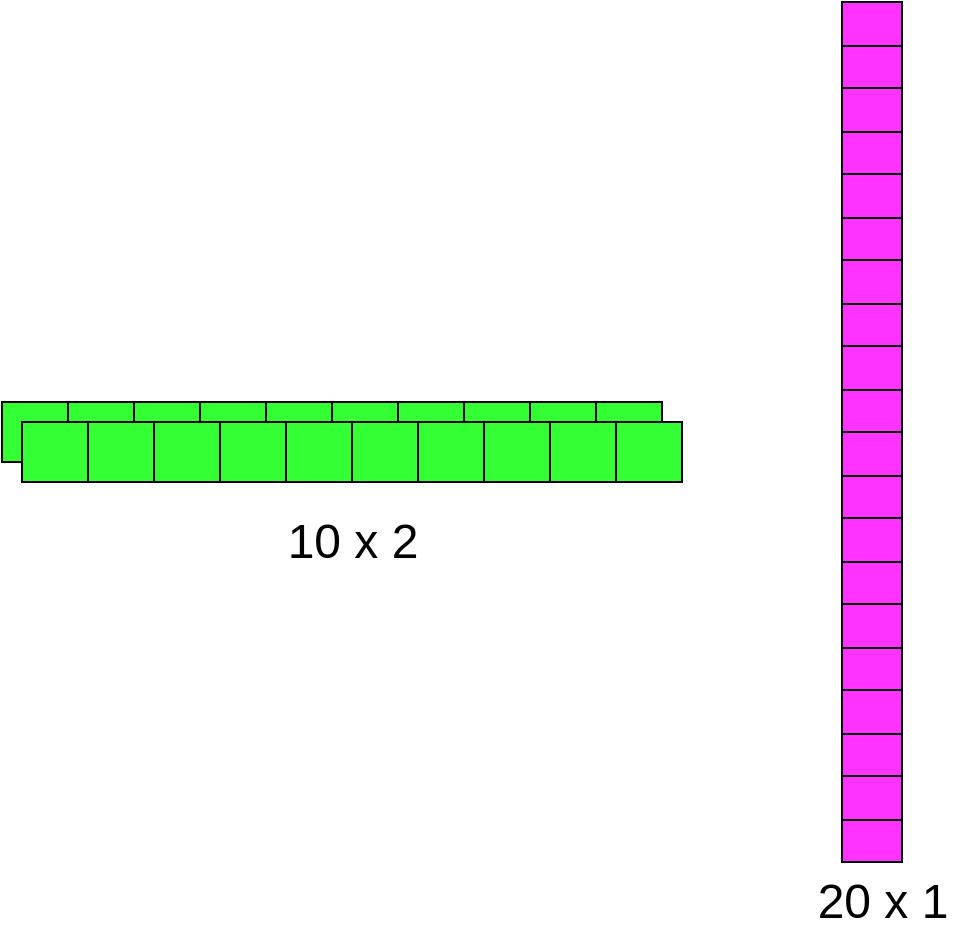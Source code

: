 <mxfile version="15.2.7" type="github">
  <diagram id="SiCBYRlz1QdPVOhYgaYO" name="Page-1">
    <mxGraphModel dx="782" dy="468" grid="1" gridSize="10" guides="1" tooltips="1" connect="1" arrows="1" fold="1" page="1" pageScale="1" pageWidth="850" pageHeight="1100" math="0" shadow="0">
      <root>
        <mxCell id="0" />
        <mxCell id="1" parent="0" />
        <mxCell id="XmuW-lEJRTjj13B01Bnz-1" value="" style="shape=table;startSize=0;container=1;collapsible=0;childLayout=tableLayout;fillColor=#33FF33;" vertex="1" parent="1">
          <mxGeometry x="80" y="340" width="330" height="30" as="geometry" />
        </mxCell>
        <mxCell id="XmuW-lEJRTjj13B01Bnz-2" value="" style="shape=partialRectangle;collapsible=0;dropTarget=0;pointerEvents=0;fillColor=none;top=0;left=0;bottom=0;right=0;points=[[0,0.5],[1,0.5]];portConstraint=eastwest;" vertex="1" parent="XmuW-lEJRTjj13B01Bnz-1">
          <mxGeometry width="330" height="30" as="geometry" />
        </mxCell>
        <mxCell id="XmuW-lEJRTjj13B01Bnz-3" value="" style="shape=partialRectangle;html=1;whiteSpace=wrap;connectable=0;overflow=hidden;fillColor=none;top=0;left=0;bottom=0;right=0;pointerEvents=1;" vertex="1" parent="XmuW-lEJRTjj13B01Bnz-2">
          <mxGeometry width="33" height="30" as="geometry" />
        </mxCell>
        <mxCell id="XmuW-lEJRTjj13B01Bnz-4" value="" style="shape=partialRectangle;html=1;whiteSpace=wrap;connectable=0;overflow=hidden;fillColor=none;top=0;left=0;bottom=0;right=0;pointerEvents=1;" vertex="1" parent="XmuW-lEJRTjj13B01Bnz-2">
          <mxGeometry x="33" width="33" height="30" as="geometry" />
        </mxCell>
        <mxCell id="XmuW-lEJRTjj13B01Bnz-5" value="" style="shape=partialRectangle;html=1;whiteSpace=wrap;connectable=0;overflow=hidden;fillColor=none;top=0;left=0;bottom=0;right=0;pointerEvents=1;" vertex="1" parent="XmuW-lEJRTjj13B01Bnz-2">
          <mxGeometry x="66" width="33" height="30" as="geometry" />
        </mxCell>
        <mxCell id="XmuW-lEJRTjj13B01Bnz-6" value="" style="shape=partialRectangle;html=1;whiteSpace=wrap;connectable=0;overflow=hidden;fillColor=none;top=0;left=0;bottom=0;right=0;pointerEvents=1;" vertex="1" parent="XmuW-lEJRTjj13B01Bnz-2">
          <mxGeometry x="99" width="33" height="30" as="geometry" />
        </mxCell>
        <mxCell id="XmuW-lEJRTjj13B01Bnz-7" value="" style="shape=partialRectangle;html=1;whiteSpace=wrap;connectable=0;overflow=hidden;fillColor=none;top=0;left=0;bottom=0;right=0;pointerEvents=1;" vertex="1" parent="XmuW-lEJRTjj13B01Bnz-2">
          <mxGeometry x="132" width="33" height="30" as="geometry" />
        </mxCell>
        <mxCell id="XmuW-lEJRTjj13B01Bnz-8" value="" style="shape=partialRectangle;html=1;whiteSpace=wrap;connectable=0;overflow=hidden;fillColor=none;top=0;left=0;bottom=0;right=0;pointerEvents=1;" vertex="1" parent="XmuW-lEJRTjj13B01Bnz-2">
          <mxGeometry x="165" width="33" height="30" as="geometry" />
        </mxCell>
        <mxCell id="XmuW-lEJRTjj13B01Bnz-9" value="" style="shape=partialRectangle;html=1;whiteSpace=wrap;connectable=0;overflow=hidden;fillColor=none;top=0;left=0;bottom=0;right=0;pointerEvents=1;" vertex="1" parent="XmuW-lEJRTjj13B01Bnz-2">
          <mxGeometry x="198" width="33" height="30" as="geometry" />
        </mxCell>
        <mxCell id="XmuW-lEJRTjj13B01Bnz-10" value="" style="shape=partialRectangle;html=1;whiteSpace=wrap;connectable=0;overflow=hidden;fillColor=none;top=0;left=0;bottom=0;right=0;pointerEvents=1;" vertex="1" parent="XmuW-lEJRTjj13B01Bnz-2">
          <mxGeometry x="231" width="33" height="30" as="geometry" />
        </mxCell>
        <mxCell id="XmuW-lEJRTjj13B01Bnz-11" value="" style="shape=partialRectangle;html=1;whiteSpace=wrap;connectable=0;overflow=hidden;fillColor=none;top=0;left=0;bottom=0;right=0;pointerEvents=1;" vertex="1" parent="XmuW-lEJRTjj13B01Bnz-2">
          <mxGeometry x="264" width="33" height="30" as="geometry" />
        </mxCell>
        <mxCell id="XmuW-lEJRTjj13B01Bnz-12" value="" style="shape=partialRectangle;html=1;whiteSpace=wrap;connectable=0;overflow=hidden;fillColor=none;top=0;left=0;bottom=0;right=0;pointerEvents=1;" vertex="1" parent="XmuW-lEJRTjj13B01Bnz-2">
          <mxGeometry x="297" width="33" height="30" as="geometry" />
        </mxCell>
        <mxCell id="XmuW-lEJRTjj13B01Bnz-193" value="" style="shape=table;startSize=0;container=1;collapsible=0;childLayout=tableLayout;fillColor=#FF33FF;" vertex="1" parent="1">
          <mxGeometry x="500" y="140" width="30" height="430" as="geometry" />
        </mxCell>
        <mxCell id="XmuW-lEJRTjj13B01Bnz-194" value="" style="shape=partialRectangle;collapsible=0;dropTarget=0;pointerEvents=0;fillColor=none;top=0;left=0;bottom=0;right=0;points=[[0,0.5],[1,0.5]];portConstraint=eastwest;" vertex="1" parent="XmuW-lEJRTjj13B01Bnz-193">
          <mxGeometry width="30" height="22" as="geometry" />
        </mxCell>
        <mxCell id="XmuW-lEJRTjj13B01Bnz-195" value="" style="shape=partialRectangle;html=1;whiteSpace=wrap;connectable=0;overflow=hidden;fillColor=none;top=0;left=0;bottom=0;right=0;pointerEvents=1;" vertex="1" parent="XmuW-lEJRTjj13B01Bnz-194">
          <mxGeometry width="30" height="22" as="geometry" />
        </mxCell>
        <mxCell id="XmuW-lEJRTjj13B01Bnz-196" value="" style="shape=partialRectangle;collapsible=0;dropTarget=0;pointerEvents=0;fillColor=none;top=0;left=0;bottom=0;right=0;points=[[0,0.5],[1,0.5]];portConstraint=eastwest;" vertex="1" parent="XmuW-lEJRTjj13B01Bnz-193">
          <mxGeometry y="22" width="30" height="21" as="geometry" />
        </mxCell>
        <mxCell id="XmuW-lEJRTjj13B01Bnz-197" value="" style="shape=partialRectangle;html=1;whiteSpace=wrap;connectable=0;overflow=hidden;fillColor=none;top=0;left=0;bottom=0;right=0;pointerEvents=1;" vertex="1" parent="XmuW-lEJRTjj13B01Bnz-196">
          <mxGeometry width="30" height="21" as="geometry" />
        </mxCell>
        <mxCell id="XmuW-lEJRTjj13B01Bnz-198" value="" style="shape=partialRectangle;collapsible=0;dropTarget=0;pointerEvents=0;fillColor=none;top=0;left=0;bottom=0;right=0;points=[[0,0.5],[1,0.5]];portConstraint=eastwest;" vertex="1" parent="XmuW-lEJRTjj13B01Bnz-193">
          <mxGeometry y="43" width="30" height="22" as="geometry" />
        </mxCell>
        <mxCell id="XmuW-lEJRTjj13B01Bnz-199" value="" style="shape=partialRectangle;html=1;whiteSpace=wrap;connectable=0;overflow=hidden;fillColor=none;top=0;left=0;bottom=0;right=0;pointerEvents=1;" vertex="1" parent="XmuW-lEJRTjj13B01Bnz-198">
          <mxGeometry width="30" height="22" as="geometry" />
        </mxCell>
        <mxCell id="XmuW-lEJRTjj13B01Bnz-200" value="" style="shape=partialRectangle;collapsible=0;dropTarget=0;pointerEvents=0;fillColor=none;top=0;left=0;bottom=0;right=0;points=[[0,0.5],[1,0.5]];portConstraint=eastwest;" vertex="1" parent="XmuW-lEJRTjj13B01Bnz-193">
          <mxGeometry y="65" width="30" height="21" as="geometry" />
        </mxCell>
        <mxCell id="XmuW-lEJRTjj13B01Bnz-201" value="" style="shape=partialRectangle;html=1;whiteSpace=wrap;connectable=0;overflow=hidden;fillColor=none;top=0;left=0;bottom=0;right=0;pointerEvents=1;" vertex="1" parent="XmuW-lEJRTjj13B01Bnz-200">
          <mxGeometry width="30" height="21" as="geometry" />
        </mxCell>
        <mxCell id="XmuW-lEJRTjj13B01Bnz-202" value="" style="shape=partialRectangle;collapsible=0;dropTarget=0;pointerEvents=0;fillColor=none;top=0;left=0;bottom=0;right=0;points=[[0,0.5],[1,0.5]];portConstraint=eastwest;" vertex="1" parent="XmuW-lEJRTjj13B01Bnz-193">
          <mxGeometry y="86" width="30" height="22" as="geometry" />
        </mxCell>
        <mxCell id="XmuW-lEJRTjj13B01Bnz-203" value="" style="shape=partialRectangle;html=1;whiteSpace=wrap;connectable=0;overflow=hidden;fillColor=none;top=0;left=0;bottom=0;right=0;pointerEvents=1;" vertex="1" parent="XmuW-lEJRTjj13B01Bnz-202">
          <mxGeometry width="30" height="22" as="geometry" />
        </mxCell>
        <mxCell id="XmuW-lEJRTjj13B01Bnz-204" value="" style="shape=partialRectangle;collapsible=0;dropTarget=0;pointerEvents=0;fillColor=none;top=0;left=0;bottom=0;right=0;points=[[0,0.5],[1,0.5]];portConstraint=eastwest;" vertex="1" parent="XmuW-lEJRTjj13B01Bnz-193">
          <mxGeometry y="108" width="30" height="21" as="geometry" />
        </mxCell>
        <mxCell id="XmuW-lEJRTjj13B01Bnz-205" value="" style="shape=partialRectangle;html=1;whiteSpace=wrap;connectable=0;overflow=hidden;fillColor=none;top=0;left=0;bottom=0;right=0;pointerEvents=1;" vertex="1" parent="XmuW-lEJRTjj13B01Bnz-204">
          <mxGeometry width="30" height="21" as="geometry" />
        </mxCell>
        <mxCell id="XmuW-lEJRTjj13B01Bnz-206" value="" style="shape=partialRectangle;collapsible=0;dropTarget=0;pointerEvents=0;fillColor=none;top=0;left=0;bottom=0;right=0;points=[[0,0.5],[1,0.5]];portConstraint=eastwest;" vertex="1" parent="XmuW-lEJRTjj13B01Bnz-193">
          <mxGeometry y="129" width="30" height="22" as="geometry" />
        </mxCell>
        <mxCell id="XmuW-lEJRTjj13B01Bnz-207" value="" style="shape=partialRectangle;html=1;whiteSpace=wrap;connectable=0;overflow=hidden;fillColor=none;top=0;left=0;bottom=0;right=0;pointerEvents=1;" vertex="1" parent="XmuW-lEJRTjj13B01Bnz-206">
          <mxGeometry width="30" height="22" as="geometry" />
        </mxCell>
        <mxCell id="XmuW-lEJRTjj13B01Bnz-208" value="" style="shape=partialRectangle;collapsible=0;dropTarget=0;pointerEvents=0;fillColor=none;top=0;left=0;bottom=0;right=0;points=[[0,0.5],[1,0.5]];portConstraint=eastwest;" vertex="1" parent="XmuW-lEJRTjj13B01Bnz-193">
          <mxGeometry y="151" width="30" height="21" as="geometry" />
        </mxCell>
        <mxCell id="XmuW-lEJRTjj13B01Bnz-209" value="" style="shape=partialRectangle;html=1;whiteSpace=wrap;connectable=0;overflow=hidden;fillColor=none;top=0;left=0;bottom=0;right=0;pointerEvents=1;" vertex="1" parent="XmuW-lEJRTjj13B01Bnz-208">
          <mxGeometry width="30" height="21" as="geometry" />
        </mxCell>
        <mxCell id="XmuW-lEJRTjj13B01Bnz-210" value="" style="shape=partialRectangle;collapsible=0;dropTarget=0;pointerEvents=0;fillColor=none;top=0;left=0;bottom=0;right=0;points=[[0,0.5],[1,0.5]];portConstraint=eastwest;" vertex="1" parent="XmuW-lEJRTjj13B01Bnz-193">
          <mxGeometry y="172" width="30" height="22" as="geometry" />
        </mxCell>
        <mxCell id="XmuW-lEJRTjj13B01Bnz-211" value="" style="shape=partialRectangle;html=1;whiteSpace=wrap;connectable=0;overflow=hidden;fillColor=none;top=0;left=0;bottom=0;right=0;pointerEvents=1;" vertex="1" parent="XmuW-lEJRTjj13B01Bnz-210">
          <mxGeometry width="30" height="22" as="geometry" />
        </mxCell>
        <mxCell id="XmuW-lEJRTjj13B01Bnz-212" value="" style="shape=partialRectangle;collapsible=0;dropTarget=0;pointerEvents=0;fillColor=none;top=0;left=0;bottom=0;right=0;points=[[0,0.5],[1,0.5]];portConstraint=eastwest;" vertex="1" parent="XmuW-lEJRTjj13B01Bnz-193">
          <mxGeometry y="194" width="30" height="21" as="geometry" />
        </mxCell>
        <mxCell id="XmuW-lEJRTjj13B01Bnz-213" value="" style="shape=partialRectangle;html=1;whiteSpace=wrap;connectable=0;overflow=hidden;fillColor=none;top=0;left=0;bottom=0;right=0;pointerEvents=1;" vertex="1" parent="XmuW-lEJRTjj13B01Bnz-212">
          <mxGeometry width="30" height="21" as="geometry" />
        </mxCell>
        <mxCell id="XmuW-lEJRTjj13B01Bnz-214" value="" style="shape=partialRectangle;collapsible=0;dropTarget=0;pointerEvents=0;fillColor=none;top=0;left=0;bottom=0;right=0;points=[[0,0.5],[1,0.5]];portConstraint=eastwest;" vertex="1" parent="XmuW-lEJRTjj13B01Bnz-193">
          <mxGeometry y="215" width="30" height="22" as="geometry" />
        </mxCell>
        <mxCell id="XmuW-lEJRTjj13B01Bnz-215" value="" style="shape=partialRectangle;html=1;whiteSpace=wrap;connectable=0;overflow=hidden;fillColor=none;top=0;left=0;bottom=0;right=0;pointerEvents=1;" vertex="1" parent="XmuW-lEJRTjj13B01Bnz-214">
          <mxGeometry width="30" height="22" as="geometry" />
        </mxCell>
        <mxCell id="XmuW-lEJRTjj13B01Bnz-216" value="" style="shape=partialRectangle;collapsible=0;dropTarget=0;pointerEvents=0;fillColor=none;top=0;left=0;bottom=0;right=0;points=[[0,0.5],[1,0.5]];portConstraint=eastwest;" vertex="1" parent="XmuW-lEJRTjj13B01Bnz-193">
          <mxGeometry y="237" width="30" height="21" as="geometry" />
        </mxCell>
        <mxCell id="XmuW-lEJRTjj13B01Bnz-217" value="" style="shape=partialRectangle;html=1;whiteSpace=wrap;connectable=0;overflow=hidden;fillColor=none;top=0;left=0;bottom=0;right=0;pointerEvents=1;" vertex="1" parent="XmuW-lEJRTjj13B01Bnz-216">
          <mxGeometry width="30" height="21" as="geometry" />
        </mxCell>
        <mxCell id="XmuW-lEJRTjj13B01Bnz-218" value="" style="shape=partialRectangle;collapsible=0;dropTarget=0;pointerEvents=0;fillColor=none;top=0;left=0;bottom=0;right=0;points=[[0,0.5],[1,0.5]];portConstraint=eastwest;" vertex="1" parent="XmuW-lEJRTjj13B01Bnz-193">
          <mxGeometry y="258" width="30" height="22" as="geometry" />
        </mxCell>
        <mxCell id="XmuW-lEJRTjj13B01Bnz-219" value="" style="shape=partialRectangle;html=1;whiteSpace=wrap;connectable=0;overflow=hidden;fillColor=none;top=0;left=0;bottom=0;right=0;pointerEvents=1;" vertex="1" parent="XmuW-lEJRTjj13B01Bnz-218">
          <mxGeometry width="30" height="22" as="geometry" />
        </mxCell>
        <mxCell id="XmuW-lEJRTjj13B01Bnz-220" value="" style="shape=partialRectangle;collapsible=0;dropTarget=0;pointerEvents=0;fillColor=none;top=0;left=0;bottom=0;right=0;points=[[0,0.5],[1,0.5]];portConstraint=eastwest;" vertex="1" parent="XmuW-lEJRTjj13B01Bnz-193">
          <mxGeometry y="280" width="30" height="21" as="geometry" />
        </mxCell>
        <mxCell id="XmuW-lEJRTjj13B01Bnz-221" value="" style="shape=partialRectangle;html=1;whiteSpace=wrap;connectable=0;overflow=hidden;fillColor=none;top=0;left=0;bottom=0;right=0;pointerEvents=1;" vertex="1" parent="XmuW-lEJRTjj13B01Bnz-220">
          <mxGeometry width="30" height="21" as="geometry" />
        </mxCell>
        <mxCell id="XmuW-lEJRTjj13B01Bnz-222" value="" style="shape=partialRectangle;collapsible=0;dropTarget=0;pointerEvents=0;fillColor=none;top=0;left=0;bottom=0;right=0;points=[[0,0.5],[1,0.5]];portConstraint=eastwest;" vertex="1" parent="XmuW-lEJRTjj13B01Bnz-193">
          <mxGeometry y="301" width="30" height="22" as="geometry" />
        </mxCell>
        <mxCell id="XmuW-lEJRTjj13B01Bnz-223" value="" style="shape=partialRectangle;html=1;whiteSpace=wrap;connectable=0;overflow=hidden;fillColor=none;top=0;left=0;bottom=0;right=0;pointerEvents=1;" vertex="1" parent="XmuW-lEJRTjj13B01Bnz-222">
          <mxGeometry width="30" height="22" as="geometry" />
        </mxCell>
        <mxCell id="XmuW-lEJRTjj13B01Bnz-224" value="" style="shape=partialRectangle;collapsible=0;dropTarget=0;pointerEvents=0;fillColor=none;top=0;left=0;bottom=0;right=0;points=[[0,0.5],[1,0.5]];portConstraint=eastwest;" vertex="1" parent="XmuW-lEJRTjj13B01Bnz-193">
          <mxGeometry y="323" width="30" height="21" as="geometry" />
        </mxCell>
        <mxCell id="XmuW-lEJRTjj13B01Bnz-225" value="" style="shape=partialRectangle;html=1;whiteSpace=wrap;connectable=0;overflow=hidden;fillColor=none;top=0;left=0;bottom=0;right=0;pointerEvents=1;" vertex="1" parent="XmuW-lEJRTjj13B01Bnz-224">
          <mxGeometry width="30" height="21" as="geometry" />
        </mxCell>
        <mxCell id="XmuW-lEJRTjj13B01Bnz-226" value="" style="shape=partialRectangle;collapsible=0;dropTarget=0;pointerEvents=0;fillColor=none;top=0;left=0;bottom=0;right=0;points=[[0,0.5],[1,0.5]];portConstraint=eastwest;" vertex="1" parent="XmuW-lEJRTjj13B01Bnz-193">
          <mxGeometry y="344" width="30" height="22" as="geometry" />
        </mxCell>
        <mxCell id="XmuW-lEJRTjj13B01Bnz-227" value="" style="shape=partialRectangle;html=1;whiteSpace=wrap;connectable=0;overflow=hidden;fillColor=none;top=0;left=0;bottom=0;right=0;pointerEvents=1;" vertex="1" parent="XmuW-lEJRTjj13B01Bnz-226">
          <mxGeometry width="30" height="22" as="geometry" />
        </mxCell>
        <mxCell id="XmuW-lEJRTjj13B01Bnz-228" value="" style="shape=partialRectangle;collapsible=0;dropTarget=0;pointerEvents=0;fillColor=none;top=0;left=0;bottom=0;right=0;points=[[0,0.5],[1,0.5]];portConstraint=eastwest;" vertex="1" parent="XmuW-lEJRTjj13B01Bnz-193">
          <mxGeometry y="366" width="30" height="21" as="geometry" />
        </mxCell>
        <mxCell id="XmuW-lEJRTjj13B01Bnz-229" value="" style="shape=partialRectangle;html=1;whiteSpace=wrap;connectable=0;overflow=hidden;fillColor=none;top=0;left=0;bottom=0;right=0;pointerEvents=1;" vertex="1" parent="XmuW-lEJRTjj13B01Bnz-228">
          <mxGeometry width="30" height="21" as="geometry" />
        </mxCell>
        <mxCell id="XmuW-lEJRTjj13B01Bnz-230" value="" style="shape=partialRectangle;collapsible=0;dropTarget=0;pointerEvents=0;fillColor=none;top=0;left=0;bottom=0;right=0;points=[[0,0.5],[1,0.5]];portConstraint=eastwest;" vertex="1" parent="XmuW-lEJRTjj13B01Bnz-193">
          <mxGeometry y="387" width="30" height="22" as="geometry" />
        </mxCell>
        <mxCell id="XmuW-lEJRTjj13B01Bnz-231" value="" style="shape=partialRectangle;html=1;whiteSpace=wrap;connectable=0;overflow=hidden;fillColor=none;top=0;left=0;bottom=0;right=0;pointerEvents=1;" vertex="1" parent="XmuW-lEJRTjj13B01Bnz-230">
          <mxGeometry width="30" height="22" as="geometry" />
        </mxCell>
        <mxCell id="XmuW-lEJRTjj13B01Bnz-232" value="" style="shape=partialRectangle;collapsible=0;dropTarget=0;pointerEvents=0;fillColor=none;top=0;left=0;bottom=0;right=0;points=[[0,0.5],[1,0.5]];portConstraint=eastwest;" vertex="1" parent="XmuW-lEJRTjj13B01Bnz-193">
          <mxGeometry y="409" width="30" height="21" as="geometry" />
        </mxCell>
        <mxCell id="XmuW-lEJRTjj13B01Bnz-233" value="" style="shape=partialRectangle;html=1;whiteSpace=wrap;connectable=0;overflow=hidden;fillColor=none;top=0;left=0;bottom=0;right=0;pointerEvents=1;" vertex="1" parent="XmuW-lEJRTjj13B01Bnz-232">
          <mxGeometry width="30" height="21" as="geometry" />
        </mxCell>
        <mxCell id="XmuW-lEJRTjj13B01Bnz-234" value="" style="shape=table;startSize=0;container=1;collapsible=0;childLayout=tableLayout;fillColor=#33FF33;" vertex="1" parent="1">
          <mxGeometry x="90" y="350" width="330" height="30" as="geometry" />
        </mxCell>
        <mxCell id="XmuW-lEJRTjj13B01Bnz-235" value="" style="shape=partialRectangle;collapsible=0;dropTarget=0;pointerEvents=0;fillColor=none;top=0;left=0;bottom=0;right=0;points=[[0,0.5],[1,0.5]];portConstraint=eastwest;" vertex="1" parent="XmuW-lEJRTjj13B01Bnz-234">
          <mxGeometry width="330" height="30" as="geometry" />
        </mxCell>
        <mxCell id="XmuW-lEJRTjj13B01Bnz-236" value="" style="shape=partialRectangle;html=1;whiteSpace=wrap;connectable=0;overflow=hidden;fillColor=none;top=0;left=0;bottom=0;right=0;pointerEvents=1;" vertex="1" parent="XmuW-lEJRTjj13B01Bnz-235">
          <mxGeometry width="33" height="30" as="geometry" />
        </mxCell>
        <mxCell id="XmuW-lEJRTjj13B01Bnz-237" value="" style="shape=partialRectangle;html=1;whiteSpace=wrap;connectable=0;overflow=hidden;fillColor=none;top=0;left=0;bottom=0;right=0;pointerEvents=1;" vertex="1" parent="XmuW-lEJRTjj13B01Bnz-235">
          <mxGeometry x="33" width="33" height="30" as="geometry" />
        </mxCell>
        <mxCell id="XmuW-lEJRTjj13B01Bnz-238" value="" style="shape=partialRectangle;html=1;whiteSpace=wrap;connectable=0;overflow=hidden;fillColor=none;top=0;left=0;bottom=0;right=0;pointerEvents=1;" vertex="1" parent="XmuW-lEJRTjj13B01Bnz-235">
          <mxGeometry x="66" width="33" height="30" as="geometry" />
        </mxCell>
        <mxCell id="XmuW-lEJRTjj13B01Bnz-239" value="" style="shape=partialRectangle;html=1;whiteSpace=wrap;connectable=0;overflow=hidden;fillColor=none;top=0;left=0;bottom=0;right=0;pointerEvents=1;" vertex="1" parent="XmuW-lEJRTjj13B01Bnz-235">
          <mxGeometry x="99" width="33" height="30" as="geometry" />
        </mxCell>
        <mxCell id="XmuW-lEJRTjj13B01Bnz-240" value="" style="shape=partialRectangle;html=1;whiteSpace=wrap;connectable=0;overflow=hidden;fillColor=none;top=0;left=0;bottom=0;right=0;pointerEvents=1;" vertex="1" parent="XmuW-lEJRTjj13B01Bnz-235">
          <mxGeometry x="132" width="33" height="30" as="geometry" />
        </mxCell>
        <mxCell id="XmuW-lEJRTjj13B01Bnz-241" value="" style="shape=partialRectangle;html=1;whiteSpace=wrap;connectable=0;overflow=hidden;fillColor=none;top=0;left=0;bottom=0;right=0;pointerEvents=1;" vertex="1" parent="XmuW-lEJRTjj13B01Bnz-235">
          <mxGeometry x="165" width="33" height="30" as="geometry" />
        </mxCell>
        <mxCell id="XmuW-lEJRTjj13B01Bnz-242" value="" style="shape=partialRectangle;html=1;whiteSpace=wrap;connectable=0;overflow=hidden;fillColor=none;top=0;left=0;bottom=0;right=0;pointerEvents=1;" vertex="1" parent="XmuW-lEJRTjj13B01Bnz-235">
          <mxGeometry x="198" width="33" height="30" as="geometry" />
        </mxCell>
        <mxCell id="XmuW-lEJRTjj13B01Bnz-243" value="" style="shape=partialRectangle;html=1;whiteSpace=wrap;connectable=0;overflow=hidden;fillColor=none;top=0;left=0;bottom=0;right=0;pointerEvents=1;" vertex="1" parent="XmuW-lEJRTjj13B01Bnz-235">
          <mxGeometry x="231" width="33" height="30" as="geometry" />
        </mxCell>
        <mxCell id="XmuW-lEJRTjj13B01Bnz-244" value="" style="shape=partialRectangle;html=1;whiteSpace=wrap;connectable=0;overflow=hidden;fillColor=none;top=0;left=0;bottom=0;right=0;pointerEvents=1;" vertex="1" parent="XmuW-lEJRTjj13B01Bnz-235">
          <mxGeometry x="264" width="33" height="30" as="geometry" />
        </mxCell>
        <mxCell id="XmuW-lEJRTjj13B01Bnz-245" value="" style="shape=partialRectangle;html=1;whiteSpace=wrap;connectable=0;overflow=hidden;fillColor=none;top=0;left=0;bottom=0;right=0;pointerEvents=1;" vertex="1" parent="XmuW-lEJRTjj13B01Bnz-235">
          <mxGeometry x="297" width="33" height="30" as="geometry" />
        </mxCell>
        <mxCell id="XmuW-lEJRTjj13B01Bnz-246" value="&lt;font style=&quot;font-size: 24px&quot;&gt;10 x 2&lt;/font&gt;" style="text;html=1;resizable=0;autosize=1;align=center;verticalAlign=middle;points=[];fillColor=none;strokeColor=none;rounded=0;" vertex="1" parent="1">
          <mxGeometry x="215" y="400" width="80" height="20" as="geometry" />
        </mxCell>
        <mxCell id="XmuW-lEJRTjj13B01Bnz-247" value="&lt;font style=&quot;font-size: 24px&quot;&gt;20 x 1&lt;/font&gt;" style="text;html=1;resizable=0;autosize=1;align=center;verticalAlign=middle;points=[];fillColor=none;strokeColor=none;rounded=0;" vertex="1" parent="1">
          <mxGeometry x="480" y="580" width="80" height="20" as="geometry" />
        </mxCell>
      </root>
    </mxGraphModel>
  </diagram>
</mxfile>
